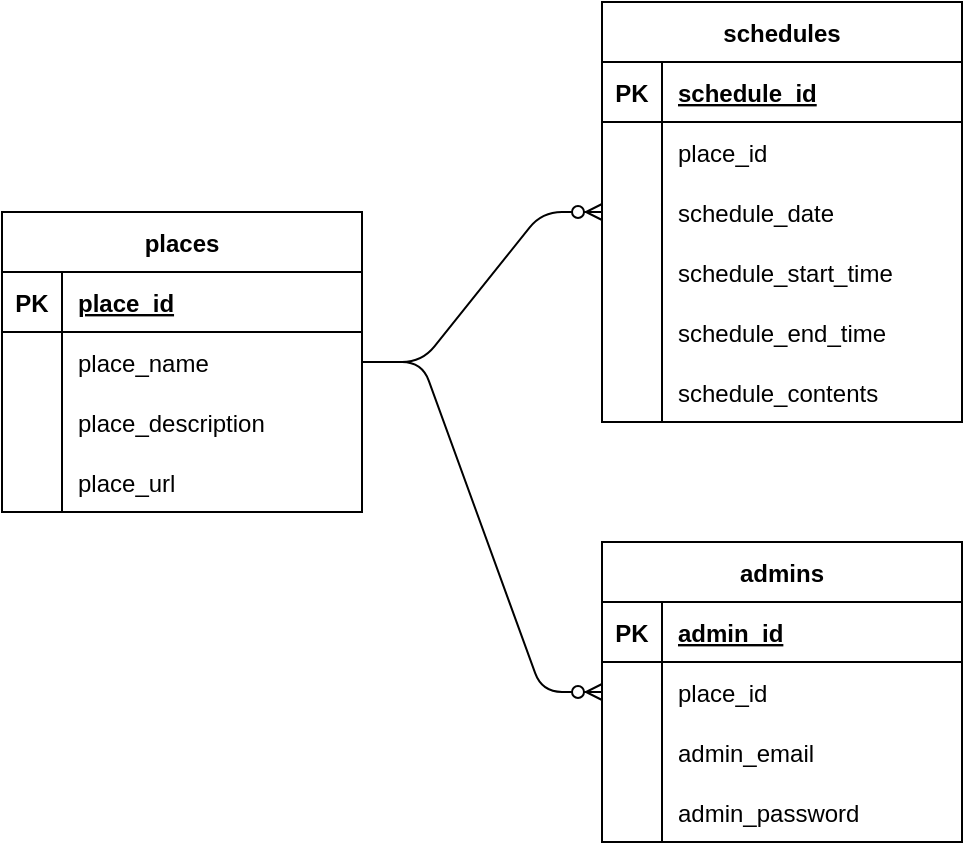 <mxfile version="14.4.3" type="device"><diagram name="Page-1" id="9f46799a-70d6-7492-0946-bef42562c5a5"><mxGraphModel dx="788" dy="491" grid="1" gridSize="10" guides="1" tooltips="1" connect="1" arrows="1" fold="1" page="1" pageScale="1" pageWidth="1100" pageHeight="850" background="#ffffff" math="0" shadow="0"><root><mxCell id="0"/><mxCell id="1" parent="0"/><mxCell id="-oZmTPkIOtgIUqzf_VtM-1" value="places" style="shape=table;startSize=30;container=1;collapsible=1;childLayout=tableLayout;fixedRows=1;rowLines=0;fontStyle=1;align=center;resizeLast=1;" parent="1" vertex="1"><mxGeometry x="260" y="245" width="180" height="150" as="geometry"/></mxCell><mxCell id="-oZmTPkIOtgIUqzf_VtM-2" value="" style="shape=partialRectangle;collapsible=0;dropTarget=0;pointerEvents=0;fillColor=none;top=0;left=0;bottom=1;right=0;points=[[0,0.5],[1,0.5]];portConstraint=eastwest;" parent="-oZmTPkIOtgIUqzf_VtM-1" vertex="1"><mxGeometry y="30" width="180" height="30" as="geometry"/></mxCell><mxCell id="-oZmTPkIOtgIUqzf_VtM-3" value="PK" style="shape=partialRectangle;connectable=0;fillColor=none;top=0;left=0;bottom=0;right=0;fontStyle=1;overflow=hidden;" parent="-oZmTPkIOtgIUqzf_VtM-2" vertex="1"><mxGeometry width="30" height="30" as="geometry"/></mxCell><mxCell id="-oZmTPkIOtgIUqzf_VtM-4" value="place_id" style="shape=partialRectangle;connectable=0;fillColor=none;top=0;left=0;bottom=0;right=0;align=left;spacingLeft=6;fontStyle=5;overflow=hidden;" parent="-oZmTPkIOtgIUqzf_VtM-2" vertex="1"><mxGeometry x="30" width="150" height="30" as="geometry"/></mxCell><mxCell id="-oZmTPkIOtgIUqzf_VtM-5" value="" style="shape=partialRectangle;collapsible=0;dropTarget=0;pointerEvents=0;fillColor=none;top=0;left=0;bottom=0;right=0;points=[[0,0.5],[1,0.5]];portConstraint=eastwest;" parent="-oZmTPkIOtgIUqzf_VtM-1" vertex="1"><mxGeometry y="60" width="180" height="30" as="geometry"/></mxCell><mxCell id="-oZmTPkIOtgIUqzf_VtM-6" value="" style="shape=partialRectangle;connectable=0;fillColor=none;top=0;left=0;bottom=0;right=0;editable=1;overflow=hidden;" parent="-oZmTPkIOtgIUqzf_VtM-5" vertex="1"><mxGeometry width="30" height="30" as="geometry"/></mxCell><mxCell id="-oZmTPkIOtgIUqzf_VtM-7" value="place_name" style="shape=partialRectangle;connectable=0;fillColor=none;top=0;left=0;bottom=0;right=0;align=left;spacingLeft=6;overflow=hidden;" parent="-oZmTPkIOtgIUqzf_VtM-5" vertex="1"><mxGeometry x="30" width="150" height="30" as="geometry"/></mxCell><mxCell id="1PYNSV5vHJXgxL7YJYKV-17" value="" style="shape=partialRectangle;collapsible=0;dropTarget=0;pointerEvents=0;fillColor=none;top=0;left=0;bottom=0;right=0;points=[[0,0.5],[1,0.5]];portConstraint=eastwest;" parent="-oZmTPkIOtgIUqzf_VtM-1" vertex="1"><mxGeometry y="90" width="180" height="30" as="geometry"/></mxCell><mxCell id="1PYNSV5vHJXgxL7YJYKV-18" value="" style="shape=partialRectangle;connectable=0;fillColor=none;top=0;left=0;bottom=0;right=0;editable=1;overflow=hidden;" parent="1PYNSV5vHJXgxL7YJYKV-17" vertex="1"><mxGeometry width="30" height="30" as="geometry"/></mxCell><mxCell id="1PYNSV5vHJXgxL7YJYKV-19" value="place_description" style="shape=partialRectangle;connectable=0;fillColor=none;top=0;left=0;bottom=0;right=0;align=left;spacingLeft=6;overflow=hidden;" parent="1PYNSV5vHJXgxL7YJYKV-17" vertex="1"><mxGeometry x="30" width="150" height="30" as="geometry"/></mxCell><mxCell id="-oZmTPkIOtgIUqzf_VtM-56" value="" style="shape=partialRectangle;collapsible=0;dropTarget=0;pointerEvents=0;fillColor=none;top=0;left=0;bottom=0;right=0;points=[[0,0.5],[1,0.5]];portConstraint=eastwest;" parent="-oZmTPkIOtgIUqzf_VtM-1" vertex="1"><mxGeometry y="120" width="180" height="30" as="geometry"/></mxCell><mxCell id="-oZmTPkIOtgIUqzf_VtM-57" value="" style="shape=partialRectangle;connectable=0;fillColor=none;top=0;left=0;bottom=0;right=0;editable=1;overflow=hidden;" parent="-oZmTPkIOtgIUqzf_VtM-56" vertex="1"><mxGeometry width="30" height="30" as="geometry"/></mxCell><mxCell id="-oZmTPkIOtgIUqzf_VtM-58" value="place_url" style="shape=partialRectangle;connectable=0;fillColor=none;top=0;left=0;bottom=0;right=0;align=left;spacingLeft=6;overflow=hidden;" parent="-oZmTPkIOtgIUqzf_VtM-56" vertex="1"><mxGeometry x="30" width="150" height="30" as="geometry"/></mxCell><mxCell id="-oZmTPkIOtgIUqzf_VtM-14" value="schedules" style="shape=table;startSize=30;container=1;collapsible=1;childLayout=tableLayout;fixedRows=1;rowLines=0;fontStyle=1;align=center;resizeLast=1;" parent="1" vertex="1"><mxGeometry x="560" y="140" width="180" height="210" as="geometry"><mxRectangle x="560" y="140" width="90" height="30" as="alternateBounds"/></mxGeometry></mxCell><mxCell id="-oZmTPkIOtgIUqzf_VtM-15" value="" style="shape=partialRectangle;collapsible=0;dropTarget=0;pointerEvents=0;fillColor=none;top=0;left=0;bottom=1;right=0;points=[[0,0.5],[1,0.5]];portConstraint=eastwest;" parent="-oZmTPkIOtgIUqzf_VtM-14" vertex="1"><mxGeometry y="30" width="180" height="30" as="geometry"/></mxCell><mxCell id="-oZmTPkIOtgIUqzf_VtM-16" value="PK" style="shape=partialRectangle;connectable=0;fillColor=none;top=0;left=0;bottom=0;right=0;fontStyle=1;overflow=hidden;" parent="-oZmTPkIOtgIUqzf_VtM-15" vertex="1"><mxGeometry width="30" height="30" as="geometry"/></mxCell><mxCell id="-oZmTPkIOtgIUqzf_VtM-17" value="schedule_id" style="shape=partialRectangle;connectable=0;fillColor=none;top=0;left=0;bottom=0;right=0;align=left;spacingLeft=6;fontStyle=5;overflow=hidden;" parent="-oZmTPkIOtgIUqzf_VtM-15" vertex="1"><mxGeometry x="30" width="150" height="30" as="geometry"/></mxCell><mxCell id="-oZmTPkIOtgIUqzf_VtM-18" value="" style="shape=partialRectangle;collapsible=0;dropTarget=0;pointerEvents=0;fillColor=none;top=0;left=0;bottom=0;right=0;points=[[0,0.5],[1,0.5]];portConstraint=eastwest;" parent="-oZmTPkIOtgIUqzf_VtM-14" vertex="1"><mxGeometry y="60" width="180" height="30" as="geometry"/></mxCell><mxCell id="-oZmTPkIOtgIUqzf_VtM-19" value="" style="shape=partialRectangle;connectable=0;fillColor=none;top=0;left=0;bottom=0;right=0;editable=1;overflow=hidden;" parent="-oZmTPkIOtgIUqzf_VtM-18" vertex="1"><mxGeometry width="30" height="30" as="geometry"/></mxCell><mxCell id="-oZmTPkIOtgIUqzf_VtM-20" value="place_id" style="shape=partialRectangle;connectable=0;fillColor=none;top=0;left=0;bottom=0;right=0;align=left;spacingLeft=6;overflow=hidden;" parent="-oZmTPkIOtgIUqzf_VtM-18" vertex="1"><mxGeometry x="30" width="150" height="30" as="geometry"/></mxCell><mxCell id="-oZmTPkIOtgIUqzf_VtM-21" value="" style="shape=partialRectangle;collapsible=0;dropTarget=0;pointerEvents=0;fillColor=none;top=0;left=0;bottom=0;right=0;points=[[0,0.5],[1,0.5]];portConstraint=eastwest;" parent="-oZmTPkIOtgIUqzf_VtM-14" vertex="1"><mxGeometry y="90" width="180" height="30" as="geometry"/></mxCell><mxCell id="-oZmTPkIOtgIUqzf_VtM-22" value="" style="shape=partialRectangle;connectable=0;fillColor=none;top=0;left=0;bottom=0;right=0;editable=1;overflow=hidden;" parent="-oZmTPkIOtgIUqzf_VtM-21" vertex="1"><mxGeometry width="30" height="30" as="geometry"/></mxCell><mxCell id="-oZmTPkIOtgIUqzf_VtM-23" value="schedule_date" style="shape=partialRectangle;connectable=0;fillColor=none;top=0;left=0;bottom=0;right=0;align=left;spacingLeft=6;overflow=hidden;" parent="-oZmTPkIOtgIUqzf_VtM-21" vertex="1"><mxGeometry x="30" width="150" height="30" as="geometry"/></mxCell><mxCell id="-oZmTPkIOtgIUqzf_VtM-24" value="" style="shape=partialRectangle;collapsible=0;dropTarget=0;pointerEvents=0;fillColor=none;top=0;left=0;bottom=0;right=0;points=[[0,0.5],[1,0.5]];portConstraint=eastwest;" parent="-oZmTPkIOtgIUqzf_VtM-14" vertex="1"><mxGeometry y="120" width="180" height="30" as="geometry"/></mxCell><mxCell id="-oZmTPkIOtgIUqzf_VtM-25" value="" style="shape=partialRectangle;connectable=0;fillColor=none;top=0;left=0;bottom=0;right=0;editable=1;overflow=hidden;" parent="-oZmTPkIOtgIUqzf_VtM-24" vertex="1"><mxGeometry width="30" height="30" as="geometry"/></mxCell><mxCell id="-oZmTPkIOtgIUqzf_VtM-26" value="schedule_start_time" style="shape=partialRectangle;connectable=0;fillColor=none;top=0;left=0;bottom=0;right=0;align=left;spacingLeft=6;overflow=hidden;" parent="-oZmTPkIOtgIUqzf_VtM-24" vertex="1"><mxGeometry x="30" width="150" height="30" as="geometry"/></mxCell><mxCell id="-oZmTPkIOtgIUqzf_VtM-34" value="" style="shape=partialRectangle;collapsible=0;dropTarget=0;pointerEvents=0;fillColor=none;top=0;left=0;bottom=0;right=0;points=[[0,0.5],[1,0.5]];portConstraint=eastwest;" parent="-oZmTPkIOtgIUqzf_VtM-14" vertex="1"><mxGeometry y="150" width="180" height="30" as="geometry"/></mxCell><mxCell id="-oZmTPkIOtgIUqzf_VtM-35" value="" style="shape=partialRectangle;connectable=0;fillColor=none;top=0;left=0;bottom=0;right=0;editable=1;overflow=hidden;" parent="-oZmTPkIOtgIUqzf_VtM-34" vertex="1"><mxGeometry width="30" height="30" as="geometry"/></mxCell><mxCell id="-oZmTPkIOtgIUqzf_VtM-36" value="schedule_end_time" style="shape=partialRectangle;connectable=0;fillColor=none;top=0;left=0;bottom=0;right=0;align=left;spacingLeft=6;overflow=hidden;" parent="-oZmTPkIOtgIUqzf_VtM-34" vertex="1"><mxGeometry x="30" width="150" height="30" as="geometry"/></mxCell><mxCell id="-oZmTPkIOtgIUqzf_VtM-53" value="" style="shape=partialRectangle;collapsible=0;dropTarget=0;pointerEvents=0;fillColor=none;top=0;left=0;bottom=0;right=0;points=[[0,0.5],[1,0.5]];portConstraint=eastwest;" parent="-oZmTPkIOtgIUqzf_VtM-14" vertex="1"><mxGeometry y="180" width="180" height="30" as="geometry"/></mxCell><mxCell id="-oZmTPkIOtgIUqzf_VtM-54" value="" style="shape=partialRectangle;connectable=0;fillColor=none;top=0;left=0;bottom=0;right=0;editable=1;overflow=hidden;" parent="-oZmTPkIOtgIUqzf_VtM-53" vertex="1"><mxGeometry width="30" height="30" as="geometry"/></mxCell><mxCell id="-oZmTPkIOtgIUqzf_VtM-55" value="schedule_contents" style="shape=partialRectangle;connectable=0;fillColor=none;top=0;left=0;bottom=0;right=0;align=left;spacingLeft=6;overflow=hidden;" parent="-oZmTPkIOtgIUqzf_VtM-53" vertex="1"><mxGeometry x="30" width="150" height="30" as="geometry"/></mxCell><mxCell id="-oZmTPkIOtgIUqzf_VtM-28" value="" style="edgeStyle=entityRelationEdgeStyle;fontSize=12;html=1;endArrow=ERzeroToMany;endFill=1;" parent="1" source="-oZmTPkIOtgIUqzf_VtM-1" target="-oZmTPkIOtgIUqzf_VtM-14" edge="1"><mxGeometry width="100" height="100" relative="1" as="geometry"><mxPoint x="420" y="310" as="sourcePoint"/><mxPoint x="520" y="210" as="targetPoint"/></mxGeometry></mxCell><mxCell id="4XzBFw9wEM3Mhhxa0dZo-14" value="admins" style="shape=table;startSize=30;container=1;collapsible=1;childLayout=tableLayout;fixedRows=1;rowLines=0;fontStyle=1;align=center;resizeLast=1;" vertex="1" parent="1"><mxGeometry x="560" y="410" width="180" height="150" as="geometry"/></mxCell><mxCell id="4XzBFw9wEM3Mhhxa0dZo-15" value="" style="shape=partialRectangle;collapsible=0;dropTarget=0;pointerEvents=0;fillColor=none;top=0;left=0;bottom=1;right=0;points=[[0,0.5],[1,0.5]];portConstraint=eastwest;" vertex="1" parent="4XzBFw9wEM3Mhhxa0dZo-14"><mxGeometry y="30" width="180" height="30" as="geometry"/></mxCell><mxCell id="4XzBFw9wEM3Mhhxa0dZo-16" value="PK" style="shape=partialRectangle;connectable=0;fillColor=none;top=0;left=0;bottom=0;right=0;fontStyle=1;overflow=hidden;" vertex="1" parent="4XzBFw9wEM3Mhhxa0dZo-15"><mxGeometry width="30" height="30" as="geometry"/></mxCell><mxCell id="4XzBFw9wEM3Mhhxa0dZo-17" value="admin_id" style="shape=partialRectangle;connectable=0;fillColor=none;top=0;left=0;bottom=0;right=0;align=left;spacingLeft=6;fontStyle=5;overflow=hidden;" vertex="1" parent="4XzBFw9wEM3Mhhxa0dZo-15"><mxGeometry x="30" width="150" height="30" as="geometry"/></mxCell><mxCell id="4XzBFw9wEM3Mhhxa0dZo-18" value="" style="shape=partialRectangle;collapsible=0;dropTarget=0;pointerEvents=0;fillColor=none;top=0;left=0;bottom=0;right=0;points=[[0,0.5],[1,0.5]];portConstraint=eastwest;" vertex="1" parent="4XzBFw9wEM3Mhhxa0dZo-14"><mxGeometry y="60" width="180" height="30" as="geometry"/></mxCell><mxCell id="4XzBFw9wEM3Mhhxa0dZo-19" value="" style="shape=partialRectangle;connectable=0;fillColor=none;top=0;left=0;bottom=0;right=0;editable=1;overflow=hidden;" vertex="1" parent="4XzBFw9wEM3Mhhxa0dZo-18"><mxGeometry width="30" height="30" as="geometry"/></mxCell><mxCell id="4XzBFw9wEM3Mhhxa0dZo-20" value="place_id" style="shape=partialRectangle;connectable=0;fillColor=none;top=0;left=0;bottom=0;right=0;align=left;spacingLeft=6;overflow=hidden;" vertex="1" parent="4XzBFw9wEM3Mhhxa0dZo-18"><mxGeometry x="30" width="150" height="30" as="geometry"/></mxCell><mxCell id="4XzBFw9wEM3Mhhxa0dZo-21" value="" style="shape=partialRectangle;collapsible=0;dropTarget=0;pointerEvents=0;fillColor=none;top=0;left=0;bottom=0;right=0;points=[[0,0.5],[1,0.5]];portConstraint=eastwest;" vertex="1" parent="4XzBFw9wEM3Mhhxa0dZo-14"><mxGeometry y="90" width="180" height="30" as="geometry"/></mxCell><mxCell id="4XzBFw9wEM3Mhhxa0dZo-22" value="" style="shape=partialRectangle;connectable=0;fillColor=none;top=0;left=0;bottom=0;right=0;editable=1;overflow=hidden;" vertex="1" parent="4XzBFw9wEM3Mhhxa0dZo-21"><mxGeometry width="30" height="30" as="geometry"/></mxCell><mxCell id="4XzBFw9wEM3Mhhxa0dZo-23" value="admin_email" style="shape=partialRectangle;connectable=0;fillColor=none;top=0;left=0;bottom=0;right=0;align=left;spacingLeft=6;overflow=hidden;" vertex="1" parent="4XzBFw9wEM3Mhhxa0dZo-21"><mxGeometry x="30" width="150" height="30" as="geometry"/></mxCell><mxCell id="4XzBFw9wEM3Mhhxa0dZo-24" value="" style="shape=partialRectangle;collapsible=0;dropTarget=0;pointerEvents=0;fillColor=none;top=0;left=0;bottom=0;right=0;points=[[0,0.5],[1,0.5]];portConstraint=eastwest;" vertex="1" parent="4XzBFw9wEM3Mhhxa0dZo-14"><mxGeometry y="120" width="180" height="30" as="geometry"/></mxCell><mxCell id="4XzBFw9wEM3Mhhxa0dZo-25" value="" style="shape=partialRectangle;connectable=0;fillColor=none;top=0;left=0;bottom=0;right=0;editable=1;overflow=hidden;" vertex="1" parent="4XzBFw9wEM3Mhhxa0dZo-24"><mxGeometry width="30" height="30" as="geometry"/></mxCell><mxCell id="4XzBFw9wEM3Mhhxa0dZo-26" value="admin_password" style="shape=partialRectangle;connectable=0;fillColor=none;top=0;left=0;bottom=0;right=0;align=left;spacingLeft=6;overflow=hidden;" vertex="1" parent="4XzBFw9wEM3Mhhxa0dZo-24"><mxGeometry x="30" width="150" height="30" as="geometry"/></mxCell><mxCell id="4XzBFw9wEM3Mhhxa0dZo-27" value="" style="edgeStyle=entityRelationEdgeStyle;fontSize=12;html=1;endArrow=ERzeroToMany;endFill=1;" edge="1" parent="1" source="-oZmTPkIOtgIUqzf_VtM-1" target="4XzBFw9wEM3Mhhxa0dZo-14"><mxGeometry width="100" height="100" relative="1" as="geometry"><mxPoint x="460" y="470" as="sourcePoint"/><mxPoint x="560" y="370" as="targetPoint"/></mxGeometry></mxCell></root></mxGraphModel></diagram></mxfile>